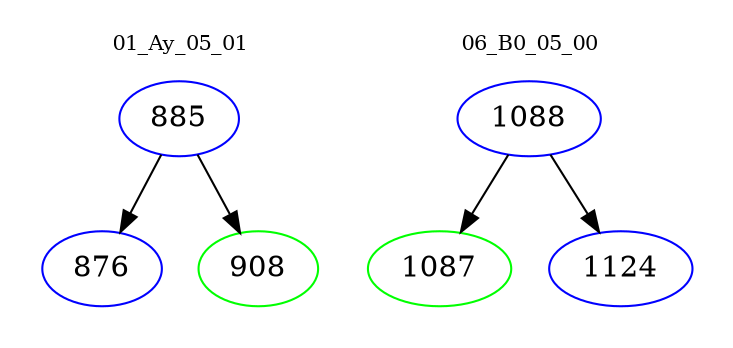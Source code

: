 digraph{
subgraph cluster_0 {
color = white
label = "01_Ay_05_01";
fontsize=10;
T0_885 [label="885", color="blue"]
T0_885 -> T0_876 [color="black"]
T0_876 [label="876", color="blue"]
T0_885 -> T0_908 [color="black"]
T0_908 [label="908", color="green"]
}
subgraph cluster_1 {
color = white
label = "06_B0_05_00";
fontsize=10;
T1_1088 [label="1088", color="blue"]
T1_1088 -> T1_1087 [color="black"]
T1_1087 [label="1087", color="green"]
T1_1088 -> T1_1124 [color="black"]
T1_1124 [label="1124", color="blue"]
}
}
